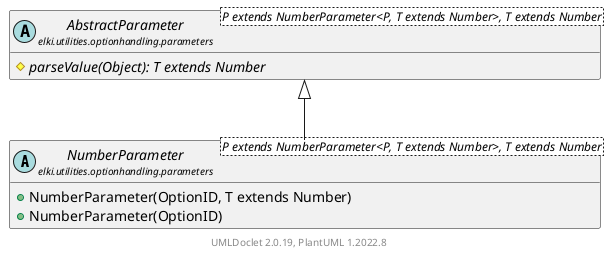@startuml
    remove .*\.(Instance|Par|Parameterizer|Factory)$
    set namespaceSeparator none
    hide empty fields
    hide empty methods

    abstract class "<size:14>NumberParameter\n<size:10>elki.utilities.optionhandling.parameters" as elki.utilities.optionhandling.parameters.NumberParameter<P extends NumberParameter<P, T extends Number>, T extends Number> [[NumberParameter.html]] {
        +NumberParameter(OptionID, T extends Number)
        +NumberParameter(OptionID)
    }

    abstract class "<size:14>AbstractParameter\n<size:10>elki.utilities.optionhandling.parameters" as elki.utilities.optionhandling.parameters.AbstractParameter<P extends NumberParameter<P, T extends Number>, T extends Number> [[AbstractParameter.html]] {
        {abstract} #parseValue(Object): T extends Number
    }

    elki.utilities.optionhandling.parameters.AbstractParameter <|-- elki.utilities.optionhandling.parameters.NumberParameter

    center footer UMLDoclet 2.0.19, PlantUML 1.2022.8
@enduml
